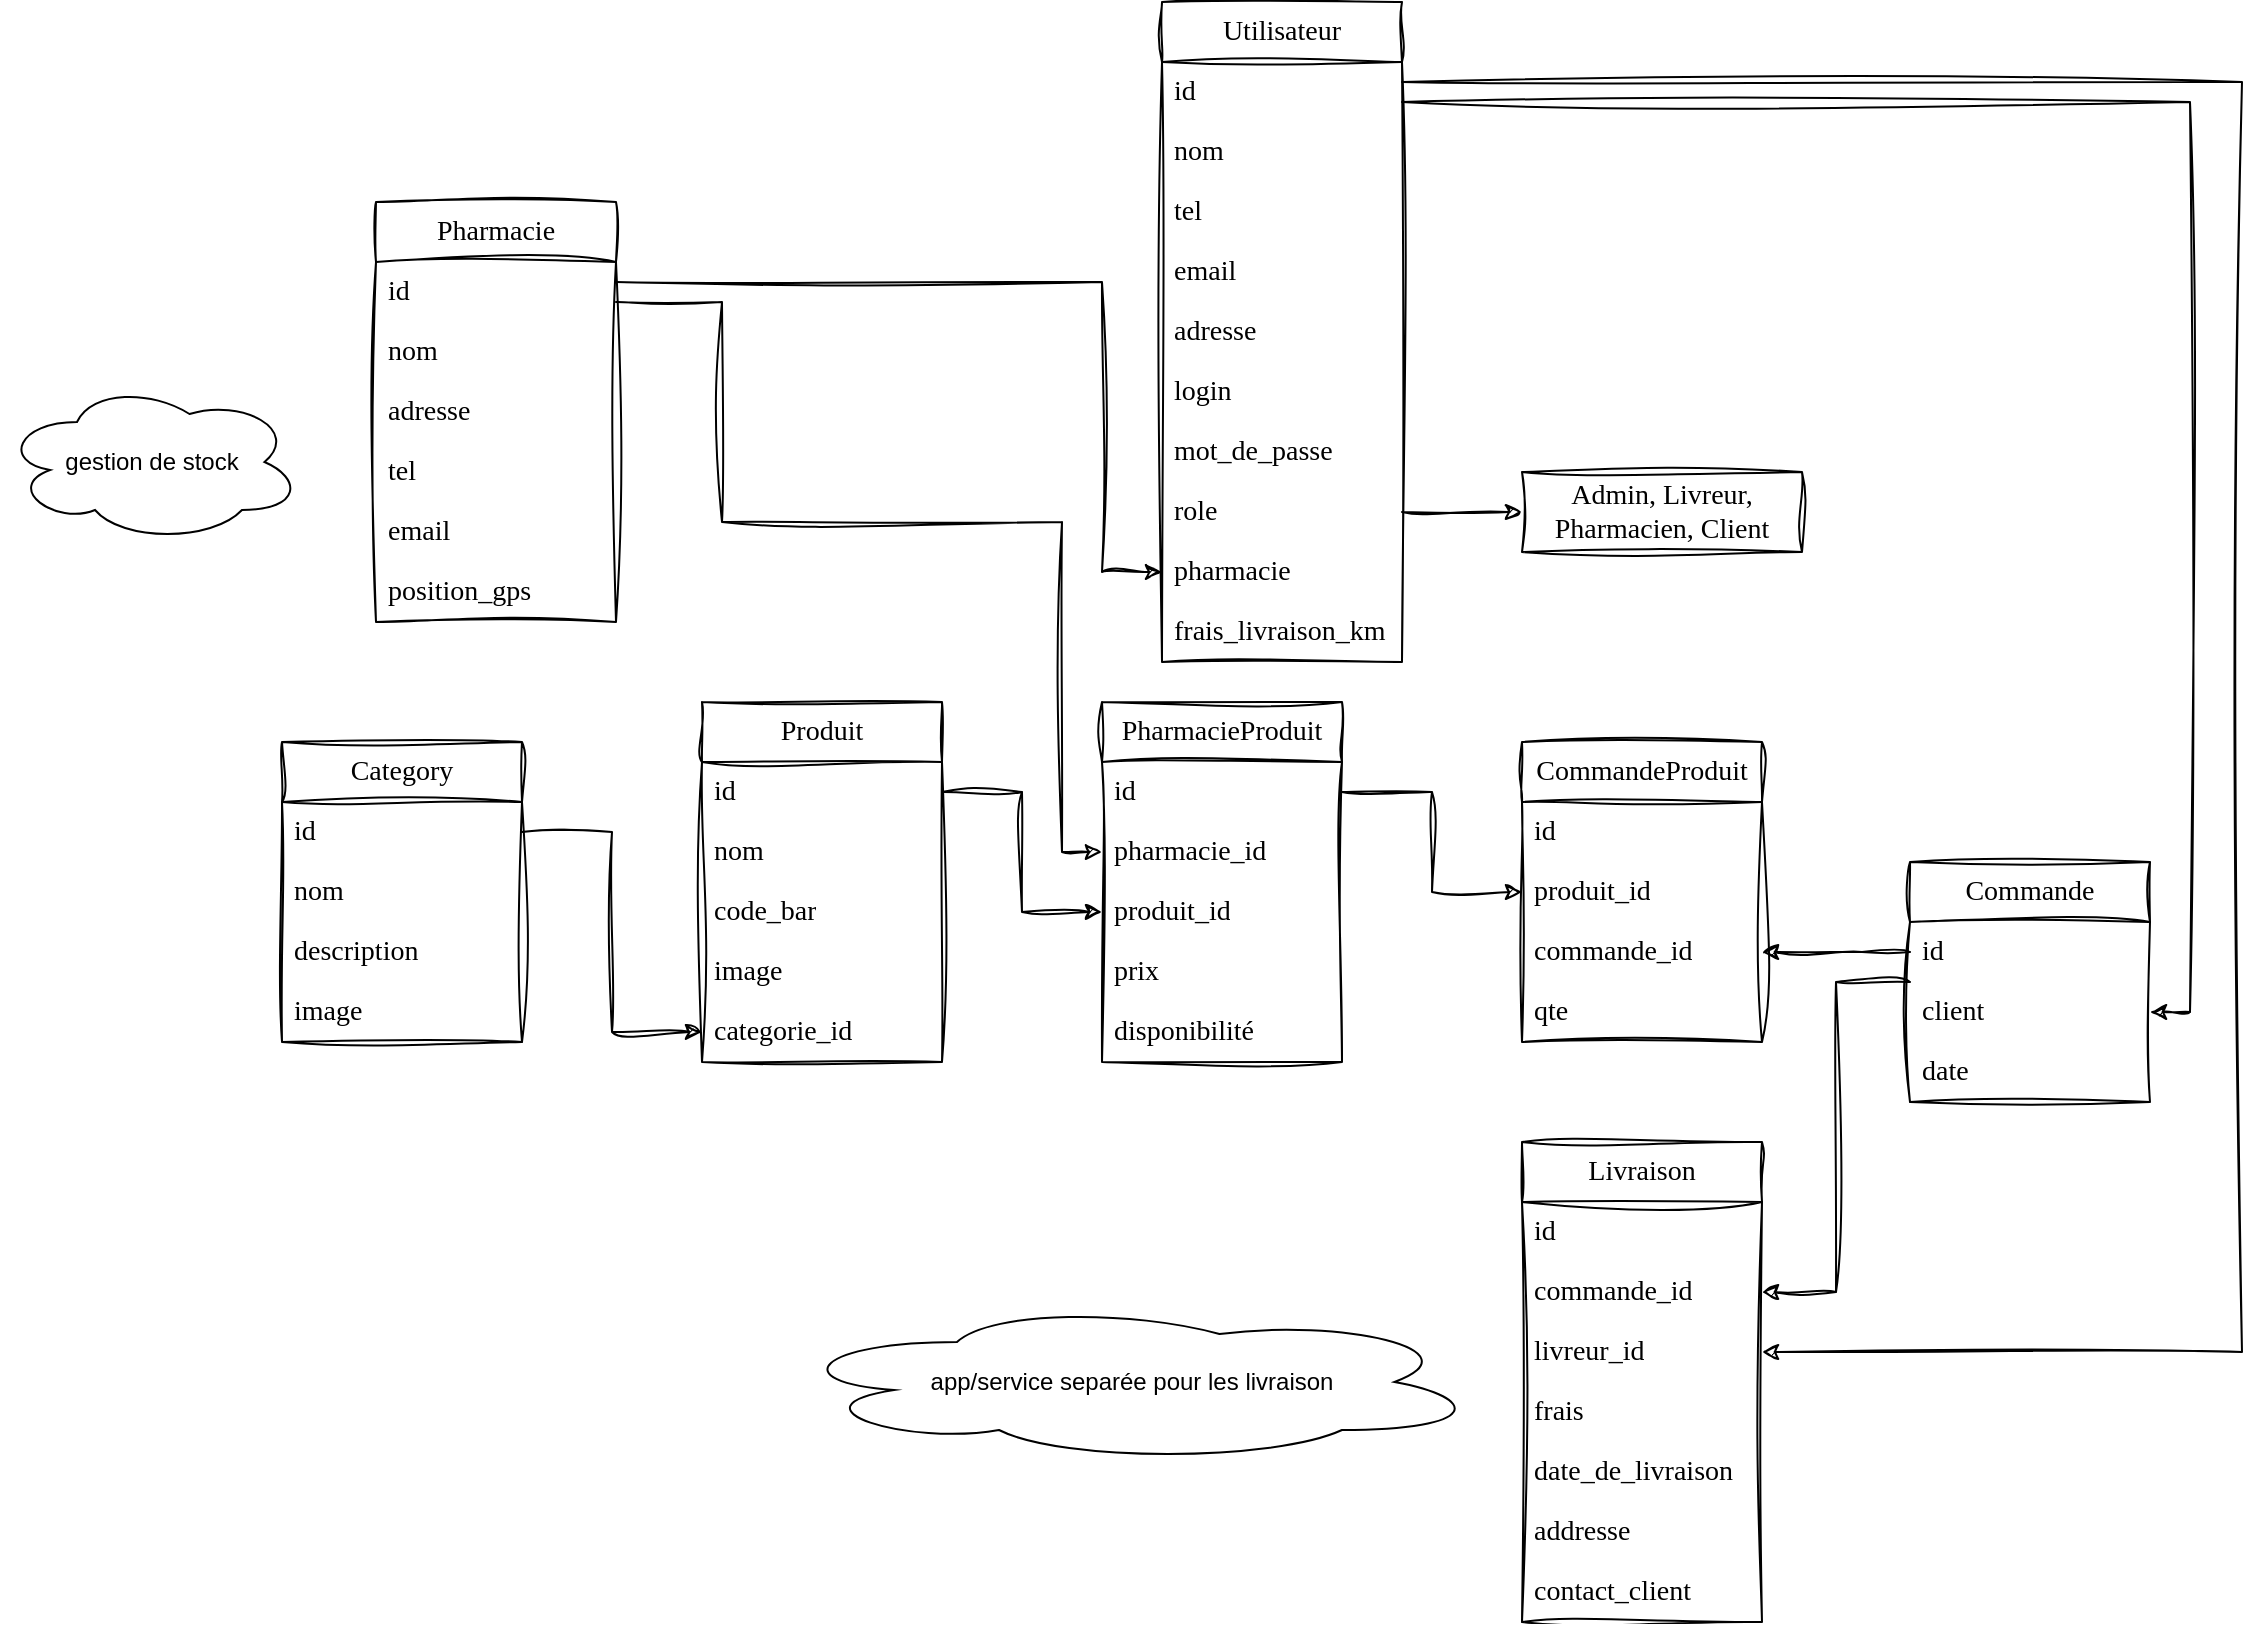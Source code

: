 <mxfile version="23.1.7" type="device">
  <diagram name="Page-1" id="P4m7N2BH5QlYH6LV-Iv3">
    <mxGraphModel dx="2487" dy="890" grid="1" gridSize="10" guides="1" tooltips="1" connect="1" arrows="1" fold="1" page="1" pageScale="1" pageWidth="827" pageHeight="1169" math="0" shadow="0">
      <root>
        <mxCell id="0" />
        <mxCell id="1" parent="0" />
        <mxCell id="KTKxGtAQiXLNz0Gxm8kv-1" value="Produit" style="swimlane;fontStyle=0;childLayout=stackLayout;horizontal=1;startSize=30;horizontalStack=0;resizeParent=1;resizeParentMax=0;resizeLast=0;collapsible=1;marginBottom=0;whiteSpace=wrap;html=1;sketch=1;curveFitting=1;jiggle=2;fontFamily=Comic Sans MS;fontSize=14;" vertex="1" parent="1">
          <mxGeometry x="10" y="420" width="120" height="180" as="geometry" />
        </mxCell>
        <mxCell id="KTKxGtAQiXLNz0Gxm8kv-2" value="id" style="text;strokeColor=none;fillColor=none;align=left;verticalAlign=middle;spacingLeft=4;spacingRight=4;overflow=hidden;points=[[0,0.5],[1,0.5]];portConstraint=eastwest;rotatable=0;whiteSpace=wrap;html=1;sketch=1;curveFitting=1;jiggle=2;fontFamily=Comic Sans MS;fontSize=14;" vertex="1" parent="KTKxGtAQiXLNz0Gxm8kv-1">
          <mxGeometry y="30" width="120" height="30" as="geometry" />
        </mxCell>
        <mxCell id="KTKxGtAQiXLNz0Gxm8kv-3" value="nom" style="text;strokeColor=none;fillColor=none;align=left;verticalAlign=middle;spacingLeft=4;spacingRight=4;overflow=hidden;points=[[0,0.5],[1,0.5]];portConstraint=eastwest;rotatable=0;whiteSpace=wrap;html=1;sketch=1;curveFitting=1;jiggle=2;fontFamily=Comic Sans MS;fontSize=14;" vertex="1" parent="KTKxGtAQiXLNz0Gxm8kv-1">
          <mxGeometry y="60" width="120" height="30" as="geometry" />
        </mxCell>
        <mxCell id="KTKxGtAQiXLNz0Gxm8kv-39" value="code_bar" style="text;strokeColor=none;fillColor=none;align=left;verticalAlign=middle;spacingLeft=4;spacingRight=4;overflow=hidden;points=[[0,0.5],[1,0.5]];portConstraint=eastwest;rotatable=0;whiteSpace=wrap;html=1;sketch=1;curveFitting=1;jiggle=2;fontFamily=Comic Sans MS;fontSize=14;" vertex="1" parent="KTKxGtAQiXLNz0Gxm8kv-1">
          <mxGeometry y="90" width="120" height="30" as="geometry" />
        </mxCell>
        <mxCell id="KTKxGtAQiXLNz0Gxm8kv-42" value="image" style="text;strokeColor=none;fillColor=none;align=left;verticalAlign=middle;spacingLeft=4;spacingRight=4;overflow=hidden;points=[[0,0.5],[1,0.5]];portConstraint=eastwest;rotatable=0;whiteSpace=wrap;html=1;sketch=1;curveFitting=1;jiggle=2;fontFamily=Comic Sans MS;fontSize=14;" vertex="1" parent="KTKxGtAQiXLNz0Gxm8kv-1">
          <mxGeometry y="120" width="120" height="30" as="geometry" />
        </mxCell>
        <mxCell id="KTKxGtAQiXLNz0Gxm8kv-38" value="categorie_id" style="text;strokeColor=none;fillColor=none;align=left;verticalAlign=middle;spacingLeft=4;spacingRight=4;overflow=hidden;points=[[0,0.5],[1,0.5]];portConstraint=eastwest;rotatable=0;whiteSpace=wrap;html=1;sketch=1;curveFitting=1;jiggle=2;fontFamily=Comic Sans MS;fontSize=14;" vertex="1" parent="KTKxGtAQiXLNz0Gxm8kv-1">
          <mxGeometry y="150" width="120" height="30" as="geometry" />
        </mxCell>
        <mxCell id="KTKxGtAQiXLNz0Gxm8kv-5" value="Category" style="swimlane;fontStyle=0;childLayout=stackLayout;horizontal=1;startSize=30;horizontalStack=0;resizeParent=1;resizeParentMax=0;resizeLast=0;collapsible=1;marginBottom=0;whiteSpace=wrap;html=1;sketch=1;curveFitting=1;jiggle=2;fontFamily=Comic Sans MS;fontSize=14;" vertex="1" parent="1">
          <mxGeometry x="-200" y="440" width="120" height="150" as="geometry" />
        </mxCell>
        <mxCell id="KTKxGtAQiXLNz0Gxm8kv-6" value="id" style="text;strokeColor=none;fillColor=none;align=left;verticalAlign=middle;spacingLeft=4;spacingRight=4;overflow=hidden;points=[[0,0.5],[1,0.5]];portConstraint=eastwest;rotatable=0;whiteSpace=wrap;html=1;sketch=1;curveFitting=1;jiggle=2;fontFamily=Comic Sans MS;fontSize=14;" vertex="1" parent="KTKxGtAQiXLNz0Gxm8kv-5">
          <mxGeometry y="30" width="120" height="30" as="geometry" />
        </mxCell>
        <mxCell id="KTKxGtAQiXLNz0Gxm8kv-7" value="nom" style="text;strokeColor=none;fillColor=none;align=left;verticalAlign=middle;spacingLeft=4;spacingRight=4;overflow=hidden;points=[[0,0.5],[1,0.5]];portConstraint=eastwest;rotatable=0;whiteSpace=wrap;html=1;sketch=1;curveFitting=1;jiggle=2;fontFamily=Comic Sans MS;fontSize=14;" vertex="1" parent="KTKxGtAQiXLNz0Gxm8kv-5">
          <mxGeometry y="60" width="120" height="30" as="geometry" />
        </mxCell>
        <mxCell id="KTKxGtAQiXLNz0Gxm8kv-8" value="description" style="text;strokeColor=none;fillColor=none;align=left;verticalAlign=middle;spacingLeft=4;spacingRight=4;overflow=hidden;points=[[0,0.5],[1,0.5]];portConstraint=eastwest;rotatable=0;whiteSpace=wrap;html=1;sketch=1;curveFitting=1;jiggle=2;fontFamily=Comic Sans MS;fontSize=14;" vertex="1" parent="KTKxGtAQiXLNz0Gxm8kv-5">
          <mxGeometry y="90" width="120" height="30" as="geometry" />
        </mxCell>
        <mxCell id="KTKxGtAQiXLNz0Gxm8kv-37" value="image" style="text;strokeColor=none;fillColor=none;align=left;verticalAlign=middle;spacingLeft=4;spacingRight=4;overflow=hidden;points=[[0,0.5],[1,0.5]];portConstraint=eastwest;rotatable=0;whiteSpace=wrap;html=1;sketch=1;curveFitting=1;jiggle=2;fontFamily=Comic Sans MS;fontSize=14;" vertex="1" parent="KTKxGtAQiXLNz0Gxm8kv-5">
          <mxGeometry y="120" width="120" height="30" as="geometry" />
        </mxCell>
        <mxCell id="KTKxGtAQiXLNz0Gxm8kv-13" value="Commande" style="swimlane;fontStyle=0;childLayout=stackLayout;horizontal=1;startSize=30;horizontalStack=0;resizeParent=1;resizeParentMax=0;resizeLast=0;collapsible=1;marginBottom=0;whiteSpace=wrap;html=1;sketch=1;curveFitting=1;jiggle=2;fontFamily=Comic Sans MS;fontSize=14;" vertex="1" parent="1">
          <mxGeometry x="614" y="500" width="120" height="120" as="geometry" />
        </mxCell>
        <mxCell id="KTKxGtAQiXLNz0Gxm8kv-14" value="id" style="text;strokeColor=none;fillColor=none;align=left;verticalAlign=middle;spacingLeft=4;spacingRight=4;overflow=hidden;points=[[0,0.5],[1,0.5]];portConstraint=eastwest;rotatable=0;whiteSpace=wrap;html=1;sketch=1;curveFitting=1;jiggle=2;fontFamily=Comic Sans MS;fontSize=14;" vertex="1" parent="KTKxGtAQiXLNz0Gxm8kv-13">
          <mxGeometry y="30" width="120" height="30" as="geometry" />
        </mxCell>
        <mxCell id="KTKxGtAQiXLNz0Gxm8kv-15" value="client" style="text;strokeColor=none;fillColor=none;align=left;verticalAlign=middle;spacingLeft=4;spacingRight=4;overflow=hidden;points=[[0,0.5],[1,0.5]];portConstraint=eastwest;rotatable=0;whiteSpace=wrap;html=1;sketch=1;curveFitting=1;jiggle=2;fontFamily=Comic Sans MS;fontSize=14;" vertex="1" parent="KTKxGtAQiXLNz0Gxm8kv-13">
          <mxGeometry y="60" width="120" height="30" as="geometry" />
        </mxCell>
        <mxCell id="KTKxGtAQiXLNz0Gxm8kv-86" value="date" style="text;strokeColor=none;fillColor=none;align=left;verticalAlign=middle;spacingLeft=4;spacingRight=4;overflow=hidden;points=[[0,0.5],[1,0.5]];portConstraint=eastwest;rotatable=0;whiteSpace=wrap;html=1;sketch=1;curveFitting=1;jiggle=2;fontFamily=Comic Sans MS;fontSize=14;" vertex="1" parent="KTKxGtAQiXLNz0Gxm8kv-13">
          <mxGeometry y="90" width="120" height="30" as="geometry" />
        </mxCell>
        <mxCell id="KTKxGtAQiXLNz0Gxm8kv-21" value="Livraison" style="swimlane;fontStyle=0;childLayout=stackLayout;horizontal=1;startSize=30;horizontalStack=0;resizeParent=1;resizeParentMax=0;resizeLast=0;collapsible=1;marginBottom=0;whiteSpace=wrap;html=1;sketch=1;curveFitting=1;jiggle=2;fontFamily=Comic Sans MS;fontSize=14;" vertex="1" parent="1">
          <mxGeometry x="420" y="640" width="120" height="240" as="geometry" />
        </mxCell>
        <mxCell id="KTKxGtAQiXLNz0Gxm8kv-22" value="id" style="text;strokeColor=none;fillColor=none;align=left;verticalAlign=middle;spacingLeft=4;spacingRight=4;overflow=hidden;points=[[0,0.5],[1,0.5]];portConstraint=eastwest;rotatable=0;whiteSpace=wrap;html=1;sketch=1;curveFitting=1;jiggle=2;fontFamily=Comic Sans MS;fontSize=14;" vertex="1" parent="KTKxGtAQiXLNz0Gxm8kv-21">
          <mxGeometry y="30" width="120" height="30" as="geometry" />
        </mxCell>
        <mxCell id="KTKxGtAQiXLNz0Gxm8kv-23" value="commande_id" style="text;strokeColor=none;fillColor=none;align=left;verticalAlign=middle;spacingLeft=4;spacingRight=4;overflow=hidden;points=[[0,0.5],[1,0.5]];portConstraint=eastwest;rotatable=0;whiteSpace=wrap;html=1;sketch=1;curveFitting=1;jiggle=2;fontFamily=Comic Sans MS;fontSize=14;" vertex="1" parent="KTKxGtAQiXLNz0Gxm8kv-21">
          <mxGeometry y="60" width="120" height="30" as="geometry" />
        </mxCell>
        <mxCell id="KTKxGtAQiXLNz0Gxm8kv-24" value="livreur_id" style="text;strokeColor=none;fillColor=none;align=left;verticalAlign=middle;spacingLeft=4;spacingRight=4;overflow=hidden;points=[[0,0.5],[1,0.5]];portConstraint=eastwest;rotatable=0;whiteSpace=wrap;html=1;sketch=1;curveFitting=1;jiggle=2;fontFamily=Comic Sans MS;fontSize=14;" vertex="1" parent="KTKxGtAQiXLNz0Gxm8kv-21">
          <mxGeometry y="90" width="120" height="30" as="geometry" />
        </mxCell>
        <mxCell id="KTKxGtAQiXLNz0Gxm8kv-65" value="frais" style="text;strokeColor=none;fillColor=none;align=left;verticalAlign=middle;spacingLeft=4;spacingRight=4;overflow=hidden;points=[[0,0.5],[1,0.5]];portConstraint=eastwest;rotatable=0;whiteSpace=wrap;html=1;sketch=1;curveFitting=1;jiggle=2;fontFamily=Comic Sans MS;fontSize=14;" vertex="1" parent="KTKxGtAQiXLNz0Gxm8kv-21">
          <mxGeometry y="120" width="120" height="30" as="geometry" />
        </mxCell>
        <mxCell id="KTKxGtAQiXLNz0Gxm8kv-66" value="date_de_livraison" style="text;strokeColor=none;fillColor=none;align=left;verticalAlign=middle;spacingLeft=4;spacingRight=4;overflow=hidden;points=[[0,0.5],[1,0.5]];portConstraint=eastwest;rotatable=0;whiteSpace=wrap;html=1;sketch=1;curveFitting=1;jiggle=2;fontFamily=Comic Sans MS;fontSize=14;" vertex="1" parent="KTKxGtAQiXLNz0Gxm8kv-21">
          <mxGeometry y="150" width="120" height="30" as="geometry" />
        </mxCell>
        <mxCell id="KTKxGtAQiXLNz0Gxm8kv-88" value="addresse" style="text;strokeColor=none;fillColor=none;align=left;verticalAlign=middle;spacingLeft=4;spacingRight=4;overflow=hidden;points=[[0,0.5],[1,0.5]];portConstraint=eastwest;rotatable=0;whiteSpace=wrap;html=1;sketch=1;curveFitting=1;jiggle=2;fontFamily=Comic Sans MS;fontSize=14;" vertex="1" parent="KTKxGtAQiXLNz0Gxm8kv-21">
          <mxGeometry y="180" width="120" height="30" as="geometry" />
        </mxCell>
        <mxCell id="KTKxGtAQiXLNz0Gxm8kv-89" value="contact_client" style="text;strokeColor=none;fillColor=none;align=left;verticalAlign=middle;spacingLeft=4;spacingRight=4;overflow=hidden;points=[[0,0.5],[1,0.5]];portConstraint=eastwest;rotatable=0;whiteSpace=wrap;html=1;sketch=1;curveFitting=1;jiggle=2;fontFamily=Comic Sans MS;fontSize=14;" vertex="1" parent="KTKxGtAQiXLNz0Gxm8kv-21">
          <mxGeometry y="210" width="120" height="30" as="geometry" />
        </mxCell>
        <mxCell id="KTKxGtAQiXLNz0Gxm8kv-33" value="Pharmacie" style="swimlane;fontStyle=0;childLayout=stackLayout;horizontal=1;startSize=30;horizontalStack=0;resizeParent=1;resizeParentMax=0;resizeLast=0;collapsible=1;marginBottom=0;whiteSpace=wrap;html=1;sketch=1;curveFitting=1;jiggle=2;fontFamily=Comic Sans MS;fontSize=14;" vertex="1" parent="1">
          <mxGeometry x="-153" y="170" width="120" height="210" as="geometry" />
        </mxCell>
        <mxCell id="KTKxGtAQiXLNz0Gxm8kv-34" value="id" style="text;strokeColor=none;fillColor=none;align=left;verticalAlign=middle;spacingLeft=4;spacingRight=4;overflow=hidden;points=[[0,0.5],[1,0.5]];portConstraint=eastwest;rotatable=0;whiteSpace=wrap;html=1;sketch=1;curveFitting=1;jiggle=2;fontFamily=Comic Sans MS;fontSize=14;" vertex="1" parent="KTKxGtAQiXLNz0Gxm8kv-33">
          <mxGeometry y="30" width="120" height="30" as="geometry" />
        </mxCell>
        <mxCell id="KTKxGtAQiXLNz0Gxm8kv-35" value="nom" style="text;strokeColor=none;fillColor=none;align=left;verticalAlign=middle;spacingLeft=4;spacingRight=4;overflow=hidden;points=[[0,0.5],[1,0.5]];portConstraint=eastwest;rotatable=0;whiteSpace=wrap;html=1;sketch=1;curveFitting=1;jiggle=2;fontFamily=Comic Sans MS;fontSize=14;" vertex="1" parent="KTKxGtAQiXLNz0Gxm8kv-33">
          <mxGeometry y="60" width="120" height="30" as="geometry" />
        </mxCell>
        <mxCell id="KTKxGtAQiXLNz0Gxm8kv-36" value="adresse" style="text;strokeColor=none;fillColor=none;align=left;verticalAlign=middle;spacingLeft=4;spacingRight=4;overflow=hidden;points=[[0,0.5],[1,0.5]];portConstraint=eastwest;rotatable=0;whiteSpace=wrap;html=1;sketch=1;curveFitting=1;jiggle=2;fontFamily=Comic Sans MS;fontSize=14;" vertex="1" parent="KTKxGtAQiXLNz0Gxm8kv-33">
          <mxGeometry y="90" width="120" height="30" as="geometry" />
        </mxCell>
        <mxCell id="KTKxGtAQiXLNz0Gxm8kv-43" value="tel" style="text;strokeColor=none;fillColor=none;align=left;verticalAlign=middle;spacingLeft=4;spacingRight=4;overflow=hidden;points=[[0,0.5],[1,0.5]];portConstraint=eastwest;rotatable=0;whiteSpace=wrap;html=1;sketch=1;curveFitting=1;jiggle=2;fontFamily=Comic Sans MS;fontSize=14;" vertex="1" parent="KTKxGtAQiXLNz0Gxm8kv-33">
          <mxGeometry y="120" width="120" height="30" as="geometry" />
        </mxCell>
        <mxCell id="KTKxGtAQiXLNz0Gxm8kv-44" value="email" style="text;strokeColor=none;fillColor=none;align=left;verticalAlign=middle;spacingLeft=4;spacingRight=4;overflow=hidden;points=[[0,0.5],[1,0.5]];portConstraint=eastwest;rotatable=0;whiteSpace=wrap;html=1;sketch=1;curveFitting=1;jiggle=2;fontFamily=Comic Sans MS;fontSize=14;" vertex="1" parent="KTKxGtAQiXLNz0Gxm8kv-33">
          <mxGeometry y="150" width="120" height="30" as="geometry" />
        </mxCell>
        <mxCell id="KTKxGtAQiXLNz0Gxm8kv-47" value="position_gps" style="text;strokeColor=none;fillColor=none;align=left;verticalAlign=middle;spacingLeft=4;spacingRight=4;overflow=hidden;points=[[0,0.5],[1,0.5]];portConstraint=eastwest;rotatable=0;whiteSpace=wrap;html=1;sketch=1;curveFitting=1;jiggle=2;fontFamily=Comic Sans MS;fontSize=14;" vertex="1" parent="KTKxGtAQiXLNz0Gxm8kv-33">
          <mxGeometry y="180" width="120" height="30" as="geometry" />
        </mxCell>
        <mxCell id="KTKxGtAQiXLNz0Gxm8kv-48" value="Utilisateur" style="swimlane;fontStyle=0;childLayout=stackLayout;horizontal=1;startSize=30;horizontalStack=0;resizeParent=1;resizeParentMax=0;resizeLast=0;collapsible=1;marginBottom=0;whiteSpace=wrap;html=1;sketch=1;curveFitting=1;jiggle=2;fontFamily=Comic Sans MS;fontSize=14;" vertex="1" parent="1">
          <mxGeometry x="240" y="70" width="120" height="330" as="geometry" />
        </mxCell>
        <mxCell id="KTKxGtAQiXLNz0Gxm8kv-49" value="id" style="text;strokeColor=none;fillColor=none;align=left;verticalAlign=middle;spacingLeft=4;spacingRight=4;overflow=hidden;points=[[0,0.5],[1,0.5]];portConstraint=eastwest;rotatable=0;whiteSpace=wrap;html=1;sketch=1;curveFitting=1;jiggle=2;fontFamily=Comic Sans MS;fontSize=14;" vertex="1" parent="KTKxGtAQiXLNz0Gxm8kv-48">
          <mxGeometry y="30" width="120" height="30" as="geometry" />
        </mxCell>
        <mxCell id="KTKxGtAQiXLNz0Gxm8kv-54" value="nom" style="text;strokeColor=none;fillColor=none;align=left;verticalAlign=middle;spacingLeft=4;spacingRight=4;overflow=hidden;points=[[0,0.5],[1,0.5]];portConstraint=eastwest;rotatable=0;whiteSpace=wrap;html=1;sketch=1;curveFitting=1;jiggle=2;fontFamily=Comic Sans MS;fontSize=14;" vertex="1" parent="KTKxGtAQiXLNz0Gxm8kv-48">
          <mxGeometry y="60" width="120" height="30" as="geometry" />
        </mxCell>
        <mxCell id="KTKxGtAQiXLNz0Gxm8kv-63" value="tel" style="text;strokeColor=none;fillColor=none;align=left;verticalAlign=middle;spacingLeft=4;spacingRight=4;overflow=hidden;points=[[0,0.5],[1,0.5]];portConstraint=eastwest;rotatable=0;whiteSpace=wrap;html=1;sketch=1;curveFitting=1;jiggle=2;fontFamily=Comic Sans MS;fontSize=14;" vertex="1" parent="KTKxGtAQiXLNz0Gxm8kv-48">
          <mxGeometry y="90" width="120" height="30" as="geometry" />
        </mxCell>
        <mxCell id="KTKxGtAQiXLNz0Gxm8kv-52" value="email" style="text;strokeColor=none;fillColor=none;align=left;verticalAlign=middle;spacingLeft=4;spacingRight=4;overflow=hidden;points=[[0,0.5],[1,0.5]];portConstraint=eastwest;rotatable=0;whiteSpace=wrap;html=1;sketch=1;curveFitting=1;jiggle=2;fontFamily=Comic Sans MS;fontSize=14;" vertex="1" parent="KTKxGtAQiXLNz0Gxm8kv-48">
          <mxGeometry y="120" width="120" height="30" as="geometry" />
        </mxCell>
        <mxCell id="KTKxGtAQiXLNz0Gxm8kv-50" value="adresse" style="text;strokeColor=none;fillColor=none;align=left;verticalAlign=middle;spacingLeft=4;spacingRight=4;overflow=hidden;points=[[0,0.5],[1,0.5]];portConstraint=eastwest;rotatable=0;whiteSpace=wrap;html=1;sketch=1;curveFitting=1;jiggle=2;fontFamily=Comic Sans MS;fontSize=14;" vertex="1" parent="KTKxGtAQiXLNz0Gxm8kv-48">
          <mxGeometry y="150" width="120" height="30" as="geometry" />
        </mxCell>
        <mxCell id="KTKxGtAQiXLNz0Gxm8kv-64" value="login" style="text;strokeColor=none;fillColor=none;align=left;verticalAlign=middle;spacingLeft=4;spacingRight=4;overflow=hidden;points=[[0,0.5],[1,0.5]];portConstraint=eastwest;rotatable=0;whiteSpace=wrap;html=1;sketch=1;curveFitting=1;jiggle=2;fontFamily=Comic Sans MS;fontSize=14;" vertex="1" parent="KTKxGtAQiXLNz0Gxm8kv-48">
          <mxGeometry y="180" width="120" height="30" as="geometry" />
        </mxCell>
        <mxCell id="KTKxGtAQiXLNz0Gxm8kv-51" value="mot_de_passe" style="text;strokeColor=none;fillColor=none;align=left;verticalAlign=middle;spacingLeft=4;spacingRight=4;overflow=hidden;points=[[0,0.5],[1,0.5]];portConstraint=eastwest;rotatable=0;whiteSpace=wrap;html=1;sketch=1;curveFitting=1;jiggle=2;fontFamily=Comic Sans MS;fontSize=14;" vertex="1" parent="KTKxGtAQiXLNz0Gxm8kv-48">
          <mxGeometry y="210" width="120" height="30" as="geometry" />
        </mxCell>
        <mxCell id="KTKxGtAQiXLNz0Gxm8kv-53" value="role" style="text;strokeColor=none;fillColor=none;align=left;verticalAlign=middle;spacingLeft=4;spacingRight=4;overflow=hidden;points=[[0,0.5],[1,0.5]];portConstraint=eastwest;rotatable=0;whiteSpace=wrap;html=1;sketch=1;curveFitting=1;jiggle=2;fontFamily=Comic Sans MS;fontSize=14;" vertex="1" parent="KTKxGtAQiXLNz0Gxm8kv-48">
          <mxGeometry y="240" width="120" height="30" as="geometry" />
        </mxCell>
        <mxCell id="KTKxGtAQiXLNz0Gxm8kv-71" value="pharmacie" style="text;strokeColor=none;fillColor=none;align=left;verticalAlign=middle;spacingLeft=4;spacingRight=4;overflow=hidden;points=[[0,0.5],[1,0.5]];portConstraint=eastwest;rotatable=0;whiteSpace=wrap;html=1;sketch=1;curveFitting=1;jiggle=2;fontFamily=Comic Sans MS;fontSize=14;" vertex="1" parent="KTKxGtAQiXLNz0Gxm8kv-48">
          <mxGeometry y="270" width="120" height="30" as="geometry" />
        </mxCell>
        <mxCell id="KTKxGtAQiXLNz0Gxm8kv-87" value="frais_livraison_km" style="text;strokeColor=none;fillColor=none;align=left;verticalAlign=middle;spacingLeft=4;spacingRight=4;overflow=hidden;points=[[0,0.5],[1,0.5]];portConstraint=eastwest;rotatable=0;whiteSpace=wrap;html=1;sketch=1;curveFitting=1;jiggle=2;fontFamily=Comic Sans MS;fontSize=14;" vertex="1" parent="KTKxGtAQiXLNz0Gxm8kv-48">
          <mxGeometry y="300" width="120" height="30" as="geometry" />
        </mxCell>
        <mxCell id="KTKxGtAQiXLNz0Gxm8kv-55" value="Admin, Livreur, Pharmacien, Client" style="rounded=0;whiteSpace=wrap;html=1;sketch=1;curveFitting=1;jiggle=2;fontFamily=Comic Sans MS;fontSize=14;" vertex="1" parent="1">
          <mxGeometry x="420" y="305" width="140" height="40" as="geometry" />
        </mxCell>
        <mxCell id="KTKxGtAQiXLNz0Gxm8kv-57" value="PharmacieProduit" style="swimlane;fontStyle=0;childLayout=stackLayout;horizontal=1;startSize=30;horizontalStack=0;resizeParent=1;resizeParentMax=0;resizeLast=0;collapsible=1;marginBottom=0;whiteSpace=wrap;html=1;sketch=1;curveFitting=1;jiggle=2;fontFamily=Comic Sans MS;fontSize=14;" vertex="1" parent="1">
          <mxGeometry x="210" y="420" width="120" height="180" as="geometry" />
        </mxCell>
        <mxCell id="KTKxGtAQiXLNz0Gxm8kv-58" value="id" style="text;strokeColor=none;fillColor=none;align=left;verticalAlign=middle;spacingLeft=4;spacingRight=4;overflow=hidden;points=[[0,0.5],[1,0.5]];portConstraint=eastwest;rotatable=0;whiteSpace=wrap;html=1;sketch=1;curveFitting=1;jiggle=2;fontFamily=Comic Sans MS;fontSize=14;" vertex="1" parent="KTKxGtAQiXLNz0Gxm8kv-57">
          <mxGeometry y="30" width="120" height="30" as="geometry" />
        </mxCell>
        <mxCell id="KTKxGtAQiXLNz0Gxm8kv-59" value="pharmacie_id" style="text;strokeColor=none;fillColor=none;align=left;verticalAlign=middle;spacingLeft=4;spacingRight=4;overflow=hidden;points=[[0,0.5],[1,0.5]];portConstraint=eastwest;rotatable=0;whiteSpace=wrap;html=1;sketch=1;curveFitting=1;jiggle=2;fontFamily=Comic Sans MS;fontSize=14;" vertex="1" parent="KTKxGtAQiXLNz0Gxm8kv-57">
          <mxGeometry y="60" width="120" height="30" as="geometry" />
        </mxCell>
        <mxCell id="KTKxGtAQiXLNz0Gxm8kv-60" value="produit_id" style="text;strokeColor=none;fillColor=none;align=left;verticalAlign=middle;spacingLeft=4;spacingRight=4;overflow=hidden;points=[[0,0.5],[1,0.5]];portConstraint=eastwest;rotatable=0;whiteSpace=wrap;html=1;sketch=1;curveFitting=1;jiggle=2;fontFamily=Comic Sans MS;fontSize=14;" vertex="1" parent="KTKxGtAQiXLNz0Gxm8kv-57">
          <mxGeometry y="90" width="120" height="30" as="geometry" />
        </mxCell>
        <mxCell id="KTKxGtAQiXLNz0Gxm8kv-61" value="prix" style="text;strokeColor=none;fillColor=none;align=left;verticalAlign=middle;spacingLeft=4;spacingRight=4;overflow=hidden;points=[[0,0.5],[1,0.5]];portConstraint=eastwest;rotatable=0;whiteSpace=wrap;html=1;sketch=1;curveFitting=1;jiggle=2;fontFamily=Comic Sans MS;fontSize=14;" vertex="1" parent="KTKxGtAQiXLNz0Gxm8kv-57">
          <mxGeometry y="120" width="120" height="30" as="geometry" />
        </mxCell>
        <mxCell id="KTKxGtAQiXLNz0Gxm8kv-62" value="disponibilité" style="text;strokeColor=none;fillColor=none;align=left;verticalAlign=middle;spacingLeft=4;spacingRight=4;overflow=hidden;points=[[0,0.5],[1,0.5]];portConstraint=eastwest;rotatable=0;whiteSpace=wrap;html=1;sketch=1;curveFitting=1;jiggle=2;fontFamily=Comic Sans MS;fontSize=14;" vertex="1" parent="KTKxGtAQiXLNz0Gxm8kv-57">
          <mxGeometry y="150" width="120" height="30" as="geometry" />
        </mxCell>
        <mxCell id="KTKxGtAQiXLNz0Gxm8kv-67" value="CommandeProduit" style="swimlane;fontStyle=0;childLayout=stackLayout;horizontal=1;startSize=30;horizontalStack=0;resizeParent=1;resizeParentMax=0;resizeLast=0;collapsible=1;marginBottom=0;whiteSpace=wrap;html=1;sketch=1;curveFitting=1;jiggle=2;fontFamily=Comic Sans MS;fontSize=14;" vertex="1" parent="1">
          <mxGeometry x="420" y="440" width="120" height="150" as="geometry" />
        </mxCell>
        <mxCell id="KTKxGtAQiXLNz0Gxm8kv-68" value="id" style="text;strokeColor=none;fillColor=none;align=left;verticalAlign=middle;spacingLeft=4;spacingRight=4;overflow=hidden;points=[[0,0.5],[1,0.5]];portConstraint=eastwest;rotatable=0;whiteSpace=wrap;html=1;sketch=1;curveFitting=1;jiggle=2;fontFamily=Comic Sans MS;fontSize=14;" vertex="1" parent="KTKxGtAQiXLNz0Gxm8kv-67">
          <mxGeometry y="30" width="120" height="30" as="geometry" />
        </mxCell>
        <mxCell id="KTKxGtAQiXLNz0Gxm8kv-69" value="produit_id" style="text;strokeColor=none;fillColor=none;align=left;verticalAlign=middle;spacingLeft=4;spacingRight=4;overflow=hidden;points=[[0,0.5],[1,0.5]];portConstraint=eastwest;rotatable=0;whiteSpace=wrap;html=1;sketch=1;curveFitting=1;jiggle=2;fontFamily=Comic Sans MS;fontSize=14;" vertex="1" parent="KTKxGtAQiXLNz0Gxm8kv-67">
          <mxGeometry y="60" width="120" height="30" as="geometry" />
        </mxCell>
        <mxCell id="KTKxGtAQiXLNz0Gxm8kv-76" value="commande_id" style="text;strokeColor=none;fillColor=none;align=left;verticalAlign=middle;spacingLeft=4;spacingRight=4;overflow=hidden;points=[[0,0.5],[1,0.5]];portConstraint=eastwest;rotatable=0;whiteSpace=wrap;html=1;sketch=1;curveFitting=1;jiggle=2;fontFamily=Comic Sans MS;fontSize=14;" vertex="1" parent="KTKxGtAQiXLNz0Gxm8kv-67">
          <mxGeometry y="90" width="120" height="30" as="geometry" />
        </mxCell>
        <mxCell id="KTKxGtAQiXLNz0Gxm8kv-70" value="qte" style="text;strokeColor=none;fillColor=none;align=left;verticalAlign=middle;spacingLeft=4;spacingRight=4;overflow=hidden;points=[[0,0.5],[1,0.5]];portConstraint=eastwest;rotatable=0;whiteSpace=wrap;html=1;sketch=1;curveFitting=1;jiggle=2;fontFamily=Comic Sans MS;fontSize=14;" vertex="1" parent="KTKxGtAQiXLNz0Gxm8kv-67">
          <mxGeometry y="120" width="120" height="30" as="geometry" />
        </mxCell>
        <mxCell id="KTKxGtAQiXLNz0Gxm8kv-72" style="edgeStyle=orthogonalEdgeStyle;rounded=0;orthogonalLoop=1;jettySize=auto;html=1;entryX=0;entryY=0.5;entryDx=0;entryDy=0;sketch=1;curveFitting=1;jiggle=2;fontFamily=Comic Sans MS;fontSize=14;" edge="1" parent="1" source="KTKxGtAQiXLNz0Gxm8kv-6" target="KTKxGtAQiXLNz0Gxm8kv-38">
          <mxGeometry relative="1" as="geometry" />
        </mxCell>
        <mxCell id="KTKxGtAQiXLNz0Gxm8kv-73" style="edgeStyle=orthogonalEdgeStyle;rounded=0;orthogonalLoop=1;jettySize=auto;html=1;entryX=0;entryY=0.5;entryDx=0;entryDy=0;sketch=1;curveFitting=1;jiggle=2;fontFamily=Comic Sans MS;fontSize=14;" edge="1" parent="1" source="KTKxGtAQiXLNz0Gxm8kv-2" target="KTKxGtAQiXLNz0Gxm8kv-60">
          <mxGeometry relative="1" as="geometry" />
        </mxCell>
        <mxCell id="KTKxGtAQiXLNz0Gxm8kv-75" style="edgeStyle=orthogonalEdgeStyle;rounded=0;orthogonalLoop=1;jettySize=auto;html=1;exitX=1;exitY=0.5;exitDx=0;exitDy=0;entryX=0;entryY=0.5;entryDx=0;entryDy=0;sketch=1;curveFitting=1;jiggle=2;fontFamily=Comic Sans MS;fontSize=14;" edge="1" parent="1" source="KTKxGtAQiXLNz0Gxm8kv-58" target="KTKxGtAQiXLNz0Gxm8kv-69">
          <mxGeometry relative="1" as="geometry" />
        </mxCell>
        <mxCell id="KTKxGtAQiXLNz0Gxm8kv-77" style="edgeStyle=orthogonalEdgeStyle;rounded=0;orthogonalLoop=1;jettySize=auto;html=1;entryX=1;entryY=0.5;entryDx=0;entryDy=0;sketch=1;curveFitting=1;jiggle=2;fontFamily=Comic Sans MS;fontSize=14;" edge="1" parent="1" source="KTKxGtAQiXLNz0Gxm8kv-14" target="KTKxGtAQiXLNz0Gxm8kv-76">
          <mxGeometry relative="1" as="geometry">
            <Array as="points">
              <mxPoint x="590" y="545" />
              <mxPoint x="590" y="545" />
            </Array>
          </mxGeometry>
        </mxCell>
        <mxCell id="KTKxGtAQiXLNz0Gxm8kv-79" style="edgeStyle=orthogonalEdgeStyle;rounded=0;orthogonalLoop=1;jettySize=auto;html=1;entryX=1;entryY=0.5;entryDx=0;entryDy=0;sketch=1;curveFitting=1;jiggle=2;fontFamily=Comic Sans MS;fontSize=14;" edge="1" parent="1" source="KTKxGtAQiXLNz0Gxm8kv-49" target="KTKxGtAQiXLNz0Gxm8kv-15">
          <mxGeometry relative="1" as="geometry">
            <Array as="points">
              <mxPoint x="754" y="120" />
              <mxPoint x="754" y="575" />
            </Array>
          </mxGeometry>
        </mxCell>
        <mxCell id="KTKxGtAQiXLNz0Gxm8kv-80" style="edgeStyle=orthogonalEdgeStyle;rounded=0;orthogonalLoop=1;jettySize=auto;html=1;sketch=1;curveFitting=1;jiggle=2;fontFamily=Comic Sans MS;fontSize=14;" edge="1" parent="1" source="KTKxGtAQiXLNz0Gxm8kv-14" target="KTKxGtAQiXLNz0Gxm8kv-23">
          <mxGeometry relative="1" as="geometry">
            <Array as="points">
              <mxPoint x="577" y="560" />
              <mxPoint x="577" y="715" />
            </Array>
          </mxGeometry>
        </mxCell>
        <mxCell id="KTKxGtAQiXLNz0Gxm8kv-82" style="edgeStyle=orthogonalEdgeStyle;rounded=0;orthogonalLoop=1;jettySize=auto;html=1;entryX=0;entryY=0.5;entryDx=0;entryDy=0;sketch=1;curveFitting=1;jiggle=2;fontFamily=Comic Sans MS;fontSize=14;" edge="1" parent="1" source="KTKxGtAQiXLNz0Gxm8kv-34" target="KTKxGtAQiXLNz0Gxm8kv-59">
          <mxGeometry relative="1" as="geometry">
            <Array as="points">
              <mxPoint x="20" y="220" />
              <mxPoint x="20" y="330" />
              <mxPoint x="190" y="330" />
              <mxPoint x="190" y="495" />
            </Array>
          </mxGeometry>
        </mxCell>
        <mxCell id="KTKxGtAQiXLNz0Gxm8kv-83" style="edgeStyle=orthogonalEdgeStyle;rounded=0;orthogonalLoop=1;jettySize=auto;html=1;entryX=0;entryY=0.5;entryDx=0;entryDy=0;sketch=1;curveFitting=1;jiggle=2;fontFamily=Comic Sans MS;fontSize=14;" edge="1" parent="1" source="KTKxGtAQiXLNz0Gxm8kv-34" target="KTKxGtAQiXLNz0Gxm8kv-71">
          <mxGeometry relative="1" as="geometry">
            <Array as="points">
              <mxPoint x="210" y="210" />
              <mxPoint x="210" y="355" />
            </Array>
          </mxGeometry>
        </mxCell>
        <mxCell id="KTKxGtAQiXLNz0Gxm8kv-84" style="edgeStyle=orthogonalEdgeStyle;rounded=0;orthogonalLoop=1;jettySize=auto;html=1;exitX=1;exitY=0.5;exitDx=0;exitDy=0;entryX=0;entryY=0.5;entryDx=0;entryDy=0;sketch=1;curveFitting=1;jiggle=2;fontFamily=Comic Sans MS;fontSize=14;" edge="1" parent="1" source="KTKxGtAQiXLNz0Gxm8kv-53" target="KTKxGtAQiXLNz0Gxm8kv-55">
          <mxGeometry relative="1" as="geometry" />
        </mxCell>
        <mxCell id="KTKxGtAQiXLNz0Gxm8kv-85" style="edgeStyle=orthogonalEdgeStyle;rounded=0;orthogonalLoop=1;jettySize=auto;html=1;entryX=1;entryY=0.5;entryDx=0;entryDy=0;sketch=1;curveFitting=1;jiggle=2;fontFamily=Comic Sans MS;fontSize=14;" edge="1" parent="1" source="KTKxGtAQiXLNz0Gxm8kv-49" target="KTKxGtAQiXLNz0Gxm8kv-24">
          <mxGeometry relative="1" as="geometry">
            <Array as="points">
              <mxPoint x="780" y="110" />
              <mxPoint x="780" y="745" />
            </Array>
          </mxGeometry>
        </mxCell>
        <mxCell id="KTKxGtAQiXLNz0Gxm8kv-90" value="gestion de stock" style="ellipse;shape=cloud;whiteSpace=wrap;html=1;" vertex="1" parent="1">
          <mxGeometry x="-340" y="260" width="150" height="80" as="geometry" />
        </mxCell>
        <mxCell id="KTKxGtAQiXLNz0Gxm8kv-91" value="app/service separée pour les livraison" style="ellipse;shape=cloud;whiteSpace=wrap;html=1;" vertex="1" parent="1">
          <mxGeometry x="50" y="720" width="350" height="80" as="geometry" />
        </mxCell>
      </root>
    </mxGraphModel>
  </diagram>
</mxfile>
